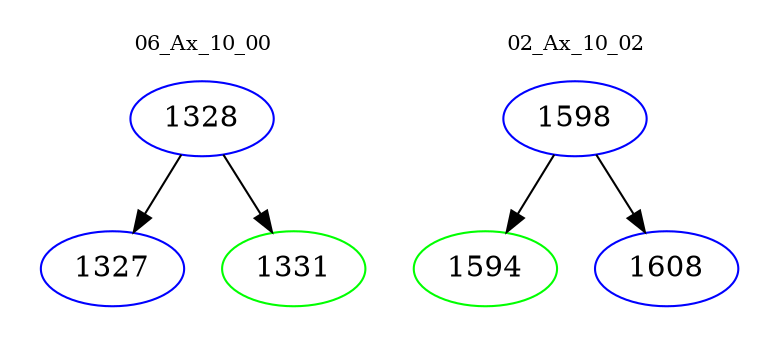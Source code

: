 digraph{
subgraph cluster_0 {
color = white
label = "06_Ax_10_00";
fontsize=10;
T0_1328 [label="1328", color="blue"]
T0_1328 -> T0_1327 [color="black"]
T0_1327 [label="1327", color="blue"]
T0_1328 -> T0_1331 [color="black"]
T0_1331 [label="1331", color="green"]
}
subgraph cluster_1 {
color = white
label = "02_Ax_10_02";
fontsize=10;
T1_1598 [label="1598", color="blue"]
T1_1598 -> T1_1594 [color="black"]
T1_1594 [label="1594", color="green"]
T1_1598 -> T1_1608 [color="black"]
T1_1608 [label="1608", color="blue"]
}
}
